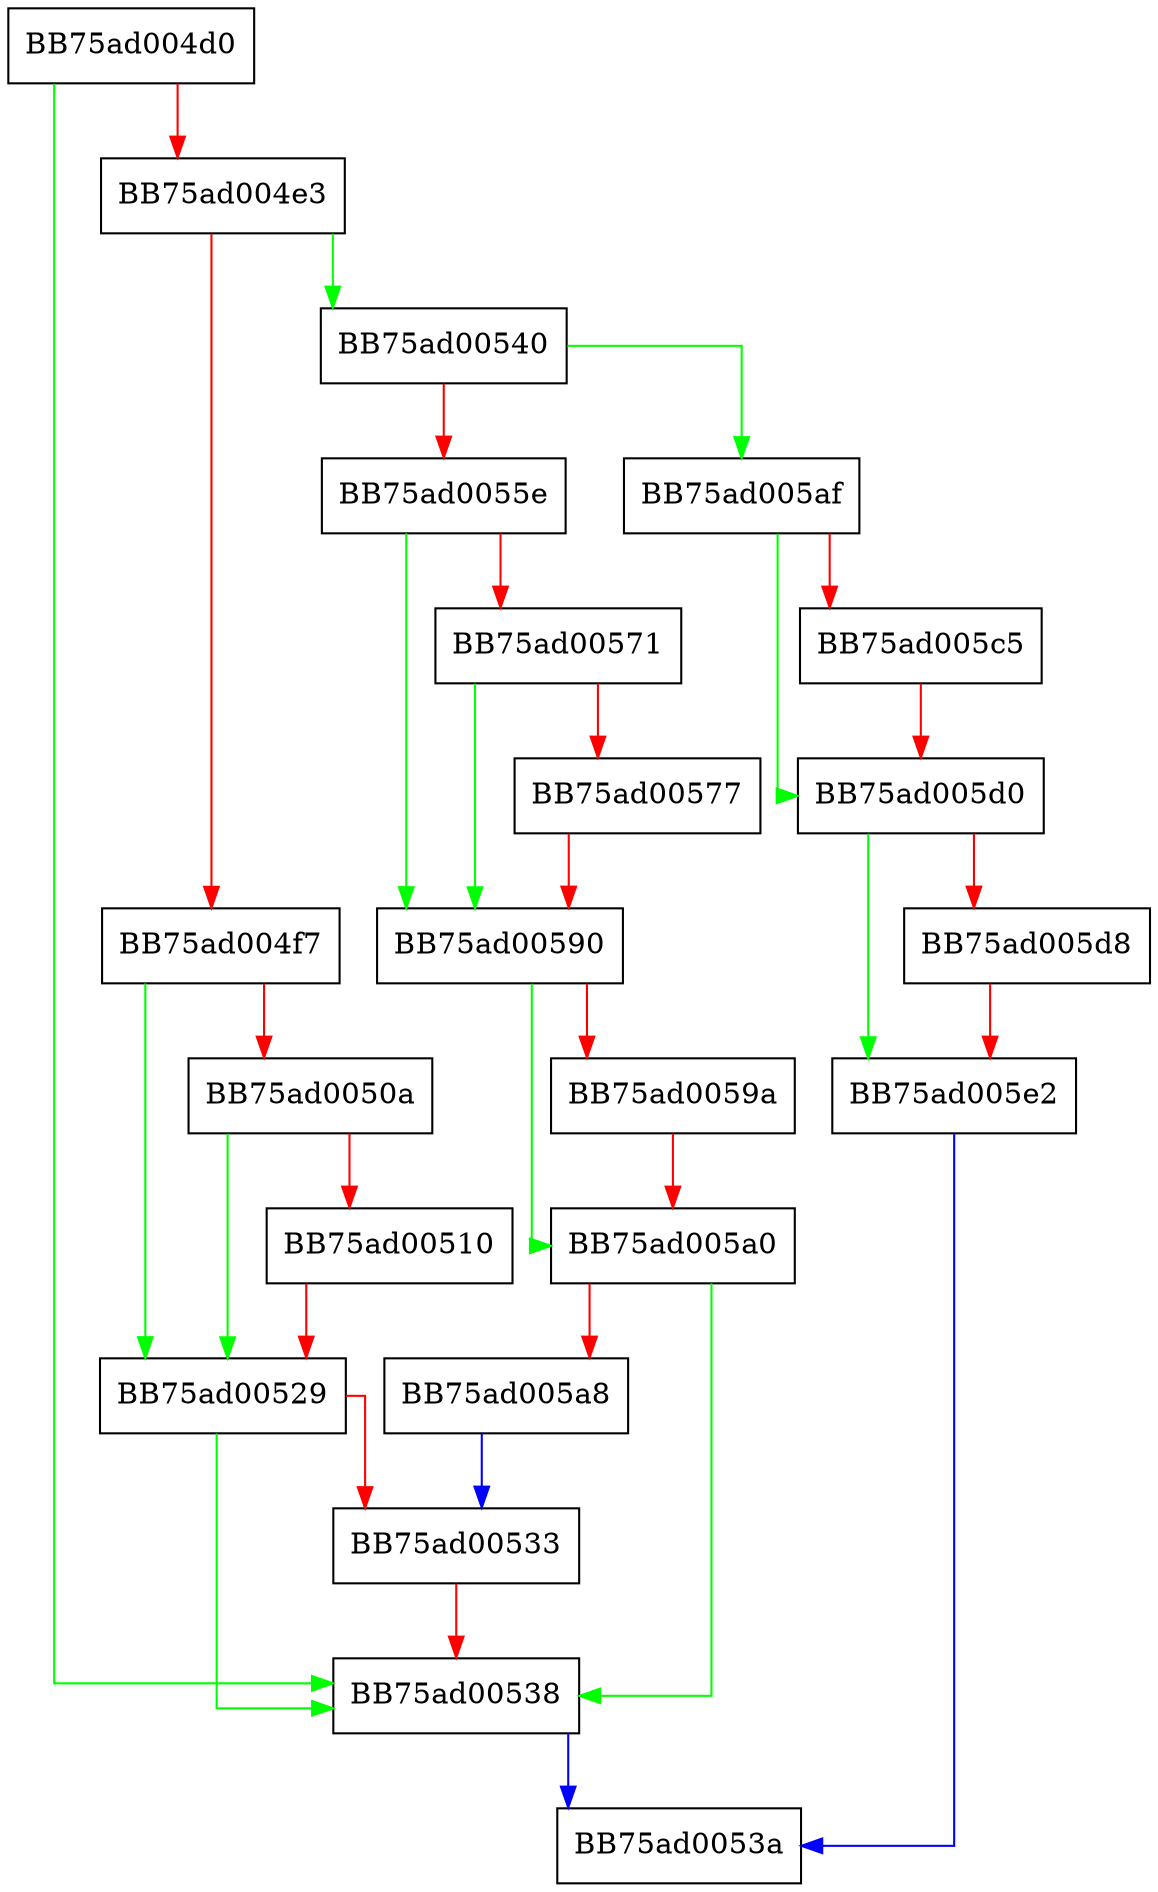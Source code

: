 digraph GetDiskDevicePathAsString {
  node [shape="box"];
  graph [splines=ortho];
  BB75ad004d0 -> BB75ad00538 [color="green"];
  BB75ad004d0 -> BB75ad004e3 [color="red"];
  BB75ad004e3 -> BB75ad00540 [color="green"];
  BB75ad004e3 -> BB75ad004f7 [color="red"];
  BB75ad004f7 -> BB75ad00529 [color="green"];
  BB75ad004f7 -> BB75ad0050a [color="red"];
  BB75ad0050a -> BB75ad00529 [color="green"];
  BB75ad0050a -> BB75ad00510 [color="red"];
  BB75ad00510 -> BB75ad00529 [color="red"];
  BB75ad00529 -> BB75ad00538 [color="green"];
  BB75ad00529 -> BB75ad00533 [color="red"];
  BB75ad00533 -> BB75ad00538 [color="red"];
  BB75ad00538 -> BB75ad0053a [color="blue"];
  BB75ad00540 -> BB75ad005af [color="green"];
  BB75ad00540 -> BB75ad0055e [color="red"];
  BB75ad0055e -> BB75ad00590 [color="green"];
  BB75ad0055e -> BB75ad00571 [color="red"];
  BB75ad00571 -> BB75ad00590 [color="green"];
  BB75ad00571 -> BB75ad00577 [color="red"];
  BB75ad00577 -> BB75ad00590 [color="red"];
  BB75ad00590 -> BB75ad005a0 [color="green"];
  BB75ad00590 -> BB75ad0059a [color="red"];
  BB75ad0059a -> BB75ad005a0 [color="red"];
  BB75ad005a0 -> BB75ad00538 [color="green"];
  BB75ad005a0 -> BB75ad005a8 [color="red"];
  BB75ad005a8 -> BB75ad00533 [color="blue"];
  BB75ad005af -> BB75ad005d0 [color="green"];
  BB75ad005af -> BB75ad005c5 [color="red"];
  BB75ad005c5 -> BB75ad005d0 [color="red"];
  BB75ad005d0 -> BB75ad005e2 [color="green"];
  BB75ad005d0 -> BB75ad005d8 [color="red"];
  BB75ad005d8 -> BB75ad005e2 [color="red"];
  BB75ad005e2 -> BB75ad0053a [color="blue"];
}